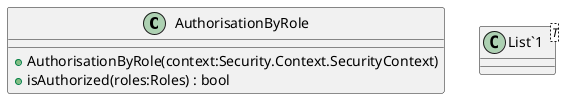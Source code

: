 @startuml
class AuthorisationByRole {
    + AuthorisationByRole(context:Security.Context.SecurityContext)
    + isAuthorized(roles:Roles) : bool
}
class "List`1"<T> {
}
@enduml
